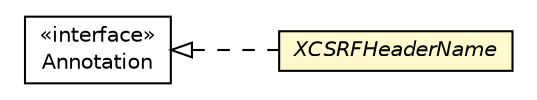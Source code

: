 #!/usr/local/bin/dot
#
# Class diagram 
# Generated by UMLGraph version R5_6-24-gf6e263 (http://www.umlgraph.org/)
#

digraph G {
	edge [fontname="Helvetica",fontsize=10,labelfontname="Helvetica",labelfontsize=10];
	node [fontname="Helvetica",fontsize=10,shape=plaintext];
	nodesep=0.25;
	ranksep=0.5;
	rankdir=LR;
	// com.gwtplatform.dispatch.client.rest.XCSRFHeaderName
	c404630 [label=<<table title="com.gwtplatform.dispatch.client.rest.XCSRFHeaderName" border="0" cellborder="1" cellspacing="0" cellpadding="2" port="p" bgcolor="lemonChiffon" href="./XCSRFHeaderName.html">
		<tr><td><table border="0" cellspacing="0" cellpadding="1">
<tr><td align="center" balign="center"><font face="Helvetica-Oblique"> XCSRFHeaderName </font></td></tr>
		</table></td></tr>
		</table>>, URL="./XCSRFHeaderName.html", fontname="Helvetica", fontcolor="black", fontsize=10.0];
	//com.gwtplatform.dispatch.client.rest.XCSRFHeaderName implements java.lang.annotation.Annotation
	c404955:p -> c404630:p [dir=back,arrowtail=empty,style=dashed];
	// java.lang.annotation.Annotation
	c404955 [label=<<table title="java.lang.annotation.Annotation" border="0" cellborder="1" cellspacing="0" cellpadding="2" port="p" href="http://download.oracle.com/javase/6/docs/api/java/lang/annotation/Annotation.html">
		<tr><td><table border="0" cellspacing="0" cellpadding="1">
<tr><td align="center" balign="center"> &#171;interface&#187; </td></tr>
<tr><td align="center" balign="center"> Annotation </td></tr>
		</table></td></tr>
		</table>>, URL="http://download.oracle.com/javase/6/docs/api/java/lang/annotation/Annotation.html", fontname="Helvetica", fontcolor="black", fontsize=10.0];
}

